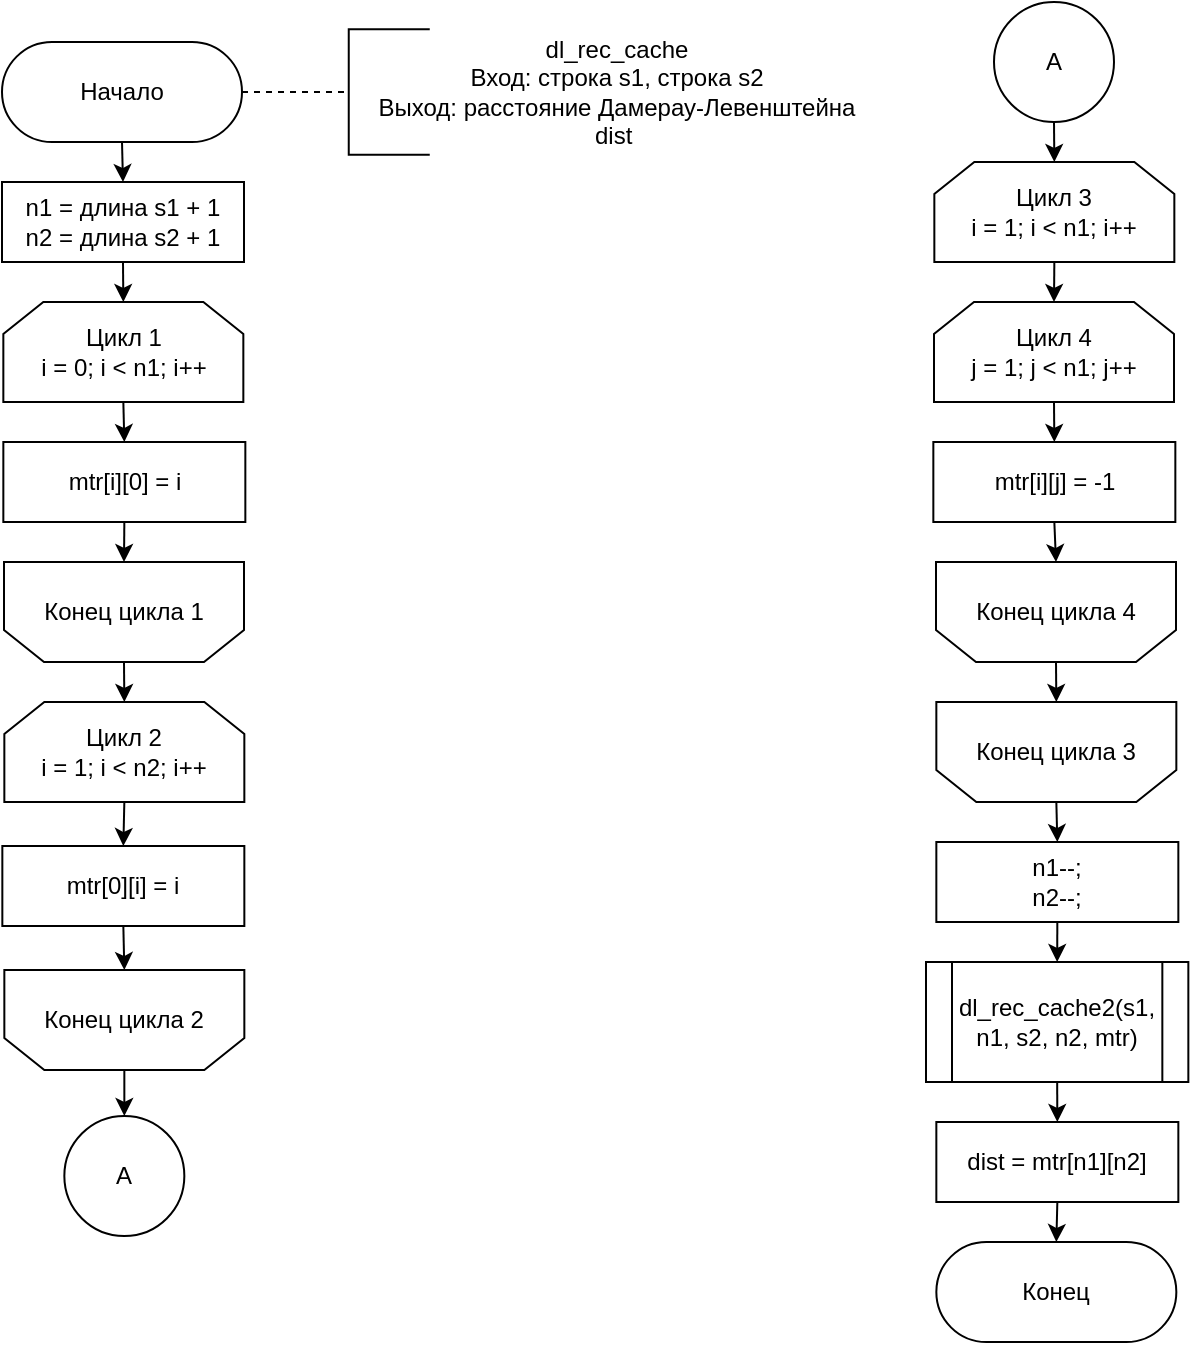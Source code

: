<mxfile version="20.5.3" type="device"><diagram id="PKrw68s-FcHz-RrZCr9i" name="Page-1"><mxGraphModel dx="990" dy="1736" grid="1" gridSize="10" guides="1" tooltips="1" connect="1" arrows="1" fold="1" page="1" pageScale="1" pageWidth="827" pageHeight="1169" math="0" shadow="0"><root><mxCell id="0"/><mxCell id="1" parent="0"/><mxCell id="Gvd8Ezxa3fLg7O33Pl0G-1" value="Начало" style="rounded=1;whiteSpace=wrap;html=1;arcSize=50;" parent="1" vertex="1"><mxGeometry x="318" y="-150" width="120" height="50" as="geometry"/></mxCell><mxCell id="Gvd8Ezxa3fLg7O33Pl0G-6" value="dl_rec_cache&lt;br&gt;Вход: строка s1, строка s2&lt;br&gt;Выход: расстояние Дамерау-Левенштейна dist&amp;nbsp;" style="text;html=1;strokeColor=none;fillColor=none;align=center;verticalAlign=middle;whiteSpace=wrap;rounded=0;" parent="1" vertex="1"><mxGeometry x="500" y="-150" width="250.5" height="50" as="geometry"/></mxCell><mxCell id="7Xwj2gsnW8v6YeENi7_U-6" value="" style="shape=partialRectangle;whiteSpace=wrap;html=1;bottom=1;right=1;left=1;top=0;fillColor=none;routingCenterX=-0.5;rotation=90;" parent="1" vertex="1"><mxGeometry x="480" y="-145" width="62.75" height="40" as="geometry"/></mxCell><mxCell id="7Xwj2gsnW8v6YeENi7_U-9" value="" style="endArrow=none;dashed=1;html=1;exitX=1;exitY=0.5;exitDx=0;exitDy=0;" parent="1" source="Gvd8Ezxa3fLg7O33Pl0G-1" edge="1"><mxGeometry width="50" height="50" relative="1" as="geometry"><mxPoint x="440" y="359.5" as="sourcePoint"/><mxPoint x="490" y="-125" as="targetPoint"/></mxGeometry></mxCell><mxCell id="SVZ7o073ws8DflLTBItZ-2" value="n1 = длина s1 + 1&lt;br&gt;n2 = длина s2 + 1&lt;br&gt;" style="rounded=0;whiteSpace=wrap;html=1;" parent="1" vertex="1"><mxGeometry x="318" y="-80" width="121" height="40" as="geometry"/></mxCell><mxCell id="SVZ7o073ws8DflLTBItZ-4" value="Цикл 1&lt;br&gt;i = 0; i &amp;lt; n1; i++" style="shape=loopLimit;whiteSpace=wrap;html=1;" parent="1" vertex="1"><mxGeometry x="318.67" y="-20" width="120" height="50" as="geometry"/></mxCell><mxCell id="SVZ7o073ws8DflLTBItZ-5" value="mtr[i][0] = i" style="rounded=0;whiteSpace=wrap;html=1;" parent="1" vertex="1"><mxGeometry x="318.67" y="50" width="121" height="40" as="geometry"/></mxCell><mxCell id="SVZ7o073ws8DflLTBItZ-6" value="Конец цикла 1" style="shape=loopLimit;whiteSpace=wrap;html=1;direction=west;" parent="1" vertex="1"><mxGeometry x="319.0" y="110" width="120" height="50" as="geometry"/></mxCell><mxCell id="SVZ7o073ws8DflLTBItZ-7" value="Цикл 2&lt;br&gt;i = 1; i &amp;lt; n2; i++" style="shape=loopLimit;whiteSpace=wrap;html=1;" parent="1" vertex="1"><mxGeometry x="319.17" y="180" width="120" height="50" as="geometry"/></mxCell><mxCell id="SVZ7o073ws8DflLTBItZ-8" value="mtr[0][i] = i" style="rounded=0;whiteSpace=wrap;html=1;" parent="1" vertex="1"><mxGeometry x="318.17" y="252" width="121" height="40" as="geometry"/></mxCell><mxCell id="SVZ7o073ws8DflLTBItZ-9" value="Конец цикла 2" style="shape=loopLimit;whiteSpace=wrap;html=1;direction=west;" parent="1" vertex="1"><mxGeometry x="319.17" y="314" width="120" height="50" as="geometry"/></mxCell><mxCell id="WdYMOvtBeMvkcBfwp043-1" value="A" style="ellipse;whiteSpace=wrap;html=1;aspect=fixed;" parent="1" vertex="1"><mxGeometry x="814" y="-170" width="60" height="60" as="geometry"/></mxCell><mxCell id="WdYMOvtBeMvkcBfwp043-2" value="dl_rec_cache2(s1, n1, s2, n2, mtr)" style="shape=process;whiteSpace=wrap;html=1;backgroundOutline=1;" parent="1" vertex="1"><mxGeometry x="780" y="310" width="131.17" height="60" as="geometry"/></mxCell><mxCell id="WdYMOvtBeMvkcBfwp043-3" value="Конец" style="rounded=1;whiteSpace=wrap;html=1;arcSize=50;" parent="1" vertex="1"><mxGeometry x="785.17" y="450" width="120" height="50" as="geometry"/></mxCell><mxCell id="WdYMOvtBeMvkcBfwp043-5" value="Цикл 3&lt;br&gt;i = 1; i &amp;lt; n1; i++" style="shape=loopLimit;whiteSpace=wrap;html=1;" parent="1" vertex="1"><mxGeometry x="784.17" y="-90" width="120" height="50" as="geometry"/></mxCell><mxCell id="WdYMOvtBeMvkcBfwp043-6" value="Цикл 4&lt;br&gt;j = 1; j &amp;lt; n1; j++" style="shape=loopLimit;whiteSpace=wrap;html=1;" parent="1" vertex="1"><mxGeometry x="784" y="-20" width="120" height="50" as="geometry"/></mxCell><mxCell id="WdYMOvtBeMvkcBfwp043-7" value="mtr[i][j] = -1" style="rounded=0;whiteSpace=wrap;html=1;" parent="1" vertex="1"><mxGeometry x="783.67" y="50" width="121" height="40" as="geometry"/></mxCell><mxCell id="WdYMOvtBeMvkcBfwp043-8" value="Конец цикла 3" style="shape=loopLimit;whiteSpace=wrap;html=1;direction=west;" parent="1" vertex="1"><mxGeometry x="785.17" y="180" width="120" height="50" as="geometry"/></mxCell><mxCell id="WdYMOvtBeMvkcBfwp043-9" value="Конец цикла 4" style="shape=loopLimit;whiteSpace=wrap;html=1;direction=west;" parent="1" vertex="1"><mxGeometry x="785" y="110" width="120" height="50" as="geometry"/></mxCell><mxCell id="WdYMOvtBeMvkcBfwp043-10" value="n1--;&lt;br&gt;n2--;" style="rounded=0;whiteSpace=wrap;html=1;" parent="1" vertex="1"><mxGeometry x="785.17" y="250" width="121" height="40" as="geometry"/></mxCell><mxCell id="WdYMOvtBeMvkcBfwp043-11" value="dist = mtr[n1][n2]" style="rounded=0;whiteSpace=wrap;html=1;" parent="1" vertex="1"><mxGeometry x="785.17" y="390" width="121" height="40" as="geometry"/></mxCell><mxCell id="WdYMOvtBeMvkcBfwp043-19" value="A" style="ellipse;whiteSpace=wrap;html=1;aspect=fixed;" parent="1" vertex="1"><mxGeometry x="349.17" y="387" width="60" height="60" as="geometry"/></mxCell><mxCell id="fvUEevrJbMkBpL92xiyN-1" value="" style="endArrow=classic;html=1;rounded=0;exitX=0.5;exitY=1;exitDx=0;exitDy=0;entryX=0.5;entryY=0;entryDx=0;entryDy=0;" edge="1" parent="1" source="Gvd8Ezxa3fLg7O33Pl0G-1" target="SVZ7o073ws8DflLTBItZ-2"><mxGeometry width="50" height="50" relative="1" as="geometry"><mxPoint x="170" y="90" as="sourcePoint"/><mxPoint x="220" y="40" as="targetPoint"/></mxGeometry></mxCell><mxCell id="fvUEevrJbMkBpL92xiyN-2" value="" style="endArrow=classic;html=1;rounded=0;exitX=0.5;exitY=1;exitDx=0;exitDy=0;entryX=0.5;entryY=0;entryDx=0;entryDy=0;" edge="1" parent="1" source="SVZ7o073ws8DflLTBItZ-2" target="SVZ7o073ws8DflLTBItZ-4"><mxGeometry width="50" height="50" relative="1" as="geometry"><mxPoint x="390" y="140" as="sourcePoint"/><mxPoint x="440" y="90" as="targetPoint"/></mxGeometry></mxCell><mxCell id="fvUEevrJbMkBpL92xiyN-3" value="" style="endArrow=classic;html=1;rounded=0;exitX=0.5;exitY=1;exitDx=0;exitDy=0;entryX=0.5;entryY=0;entryDx=0;entryDy=0;" edge="1" parent="1" source="SVZ7o073ws8DflLTBItZ-4" target="SVZ7o073ws8DflLTBItZ-5"><mxGeometry width="50" height="50" relative="1" as="geometry"><mxPoint x="390" y="140" as="sourcePoint"/><mxPoint x="440" y="90" as="targetPoint"/></mxGeometry></mxCell><mxCell id="fvUEevrJbMkBpL92xiyN-4" value="" style="endArrow=classic;html=1;rounded=0;exitX=0.5;exitY=1;exitDx=0;exitDy=0;entryX=0.5;entryY=1;entryDx=0;entryDy=0;" edge="1" parent="1" source="SVZ7o073ws8DflLTBItZ-5" target="SVZ7o073ws8DflLTBItZ-6"><mxGeometry width="50" height="50" relative="1" as="geometry"><mxPoint x="390" y="140" as="sourcePoint"/><mxPoint x="440" y="90" as="targetPoint"/></mxGeometry></mxCell><mxCell id="fvUEevrJbMkBpL92xiyN-5" value="" style="endArrow=classic;html=1;rounded=0;exitX=0.5;exitY=0;exitDx=0;exitDy=0;entryX=0.5;entryY=0;entryDx=0;entryDy=0;" edge="1" parent="1" source="SVZ7o073ws8DflLTBItZ-6" target="SVZ7o073ws8DflLTBItZ-7"><mxGeometry width="50" height="50" relative="1" as="geometry"><mxPoint x="390" y="140" as="sourcePoint"/><mxPoint x="440" y="90" as="targetPoint"/></mxGeometry></mxCell><mxCell id="fvUEevrJbMkBpL92xiyN-6" value="" style="endArrow=classic;html=1;rounded=0;exitX=0.5;exitY=1;exitDx=0;exitDy=0;entryX=0.5;entryY=0;entryDx=0;entryDy=0;" edge="1" parent="1" source="SVZ7o073ws8DflLTBItZ-7" target="SVZ7o073ws8DflLTBItZ-8"><mxGeometry width="50" height="50" relative="1" as="geometry"><mxPoint x="390" y="140" as="sourcePoint"/><mxPoint x="440" y="90" as="targetPoint"/></mxGeometry></mxCell><mxCell id="fvUEevrJbMkBpL92xiyN-7" value="" style="endArrow=classic;html=1;rounded=0;exitX=0.5;exitY=1;exitDx=0;exitDy=0;entryX=0.5;entryY=1;entryDx=0;entryDy=0;" edge="1" parent="1" source="SVZ7o073ws8DflLTBItZ-8" target="SVZ7o073ws8DflLTBItZ-9"><mxGeometry width="50" height="50" relative="1" as="geometry"><mxPoint x="390" y="340" as="sourcePoint"/><mxPoint x="440" y="290" as="targetPoint"/></mxGeometry></mxCell><mxCell id="fvUEevrJbMkBpL92xiyN-8" value="" style="endArrow=classic;html=1;rounded=0;exitX=0.5;exitY=0;exitDx=0;exitDy=0;entryX=0.5;entryY=0;entryDx=0;entryDy=0;" edge="1" parent="1" source="SVZ7o073ws8DflLTBItZ-9" target="WdYMOvtBeMvkcBfwp043-19"><mxGeometry width="50" height="50" relative="1" as="geometry"><mxPoint x="390" y="340" as="sourcePoint"/><mxPoint x="440" y="290" as="targetPoint"/></mxGeometry></mxCell><mxCell id="fvUEevrJbMkBpL92xiyN-9" value="" style="endArrow=classic;html=1;rounded=0;exitX=0.5;exitY=1;exitDx=0;exitDy=0;entryX=0.5;entryY=0;entryDx=0;entryDy=0;" edge="1" parent="1" source="WdYMOvtBeMvkcBfwp043-1" target="WdYMOvtBeMvkcBfwp043-5"><mxGeometry width="50" height="50" relative="1" as="geometry"><mxPoint x="570" y="40" as="sourcePoint"/><mxPoint x="620" y="-10" as="targetPoint"/></mxGeometry></mxCell><mxCell id="fvUEevrJbMkBpL92xiyN-10" value="" style="endArrow=classic;html=1;rounded=0;exitX=0.5;exitY=1;exitDx=0;exitDy=0;entryX=0.5;entryY=0;entryDx=0;entryDy=0;" edge="1" parent="1" source="WdYMOvtBeMvkcBfwp043-5" target="WdYMOvtBeMvkcBfwp043-6"><mxGeometry width="50" height="50" relative="1" as="geometry"><mxPoint x="570" y="40" as="sourcePoint"/><mxPoint x="620" y="-10" as="targetPoint"/></mxGeometry></mxCell><mxCell id="fvUEevrJbMkBpL92xiyN-11" value="" style="endArrow=classic;html=1;rounded=0;exitX=0.5;exitY=1;exitDx=0;exitDy=0;entryX=0.5;entryY=0;entryDx=0;entryDy=0;" edge="1" parent="1" source="WdYMOvtBeMvkcBfwp043-6" target="WdYMOvtBeMvkcBfwp043-7"><mxGeometry width="50" height="50" relative="1" as="geometry"><mxPoint x="570" y="40" as="sourcePoint"/><mxPoint x="620" y="-10" as="targetPoint"/></mxGeometry></mxCell><mxCell id="fvUEevrJbMkBpL92xiyN-12" value="" style="endArrow=classic;html=1;rounded=0;exitX=0.5;exitY=1;exitDx=0;exitDy=0;entryX=0.5;entryY=1;entryDx=0;entryDy=0;" edge="1" parent="1" source="WdYMOvtBeMvkcBfwp043-7" target="WdYMOvtBeMvkcBfwp043-9"><mxGeometry width="50" height="50" relative="1" as="geometry"><mxPoint x="570" y="40" as="sourcePoint"/><mxPoint x="620" y="-10" as="targetPoint"/></mxGeometry></mxCell><mxCell id="fvUEevrJbMkBpL92xiyN-13" value="" style="endArrow=classic;html=1;rounded=0;exitX=0.5;exitY=0;exitDx=0;exitDy=0;entryX=0.5;entryY=1;entryDx=0;entryDy=0;" edge="1" parent="1" source="WdYMOvtBeMvkcBfwp043-9" target="WdYMOvtBeMvkcBfwp043-8"><mxGeometry width="50" height="50" relative="1" as="geometry"><mxPoint x="570" y="40" as="sourcePoint"/><mxPoint x="620" y="-10" as="targetPoint"/></mxGeometry></mxCell><mxCell id="fvUEevrJbMkBpL92xiyN-14" value="" style="endArrow=classic;html=1;rounded=0;exitX=0.5;exitY=0;exitDx=0;exitDy=0;entryX=0.5;entryY=0;entryDx=0;entryDy=0;" edge="1" parent="1" source="WdYMOvtBeMvkcBfwp043-8" target="WdYMOvtBeMvkcBfwp043-10"><mxGeometry width="50" height="50" relative="1" as="geometry"><mxPoint x="570" y="240" as="sourcePoint"/><mxPoint x="620" y="190" as="targetPoint"/></mxGeometry></mxCell><mxCell id="fvUEevrJbMkBpL92xiyN-15" value="" style="endArrow=classic;html=1;rounded=0;exitX=0.5;exitY=1;exitDx=0;exitDy=0;entryX=0.5;entryY=0;entryDx=0;entryDy=0;" edge="1" parent="1" source="WdYMOvtBeMvkcBfwp043-10" target="WdYMOvtBeMvkcBfwp043-2"><mxGeometry width="50" height="50" relative="1" as="geometry"><mxPoint x="570" y="240" as="sourcePoint"/><mxPoint x="620" y="190" as="targetPoint"/></mxGeometry></mxCell><mxCell id="fvUEevrJbMkBpL92xiyN-16" value="" style="endArrow=classic;html=1;rounded=0;exitX=0.5;exitY=1;exitDx=0;exitDy=0;entryX=0.5;entryY=0;entryDx=0;entryDy=0;" edge="1" parent="1" source="WdYMOvtBeMvkcBfwp043-2" target="WdYMOvtBeMvkcBfwp043-11"><mxGeometry width="50" height="50" relative="1" as="geometry"><mxPoint x="570" y="240" as="sourcePoint"/><mxPoint x="620" y="190" as="targetPoint"/></mxGeometry></mxCell><mxCell id="fvUEevrJbMkBpL92xiyN-17" value="" style="endArrow=classic;html=1;rounded=0;exitX=0.5;exitY=1;exitDx=0;exitDy=0;entryX=0.5;entryY=0;entryDx=0;entryDy=0;" edge="1" parent="1" source="WdYMOvtBeMvkcBfwp043-11" target="WdYMOvtBeMvkcBfwp043-3"><mxGeometry width="50" height="50" relative="1" as="geometry"><mxPoint x="570" y="240" as="sourcePoint"/><mxPoint x="620" y="190" as="targetPoint"/></mxGeometry></mxCell></root></mxGraphModel></diagram></mxfile>